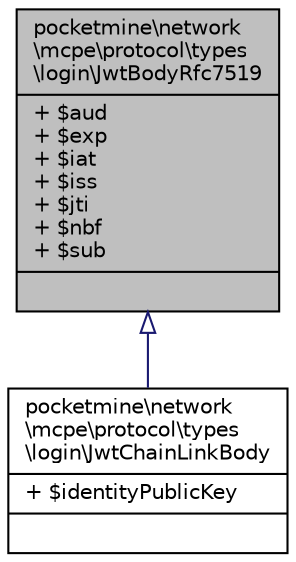 digraph "pocketmine\network\mcpe\protocol\types\login\JwtBodyRfc7519"
{
 // INTERACTIVE_SVG=YES
 // LATEX_PDF_SIZE
  edge [fontname="Helvetica",fontsize="10",labelfontname="Helvetica",labelfontsize="10"];
  node [fontname="Helvetica",fontsize="10",shape=record];
  Node1 [label="{pocketmine\\network\l\\mcpe\\protocol\\types\l\\login\\JwtBodyRfc7519\n|+ $aud\l+ $exp\l+ $iat\l+ $iss\l+ $jti\l+ $nbf\l+ $sub\l|}",height=0.2,width=0.4,color="black", fillcolor="grey75", style="filled", fontcolor="black",tooltip=" "];
  Node1 -> Node2 [dir="back",color="midnightblue",fontsize="10",style="solid",arrowtail="onormal",fontname="Helvetica"];
  Node2 [label="{pocketmine\\network\l\\mcpe\\protocol\\types\l\\login\\JwtChainLinkBody\n|+ $identityPublicKey\l|}",height=0.2,width=0.4,color="black", fillcolor="white", style="filled",URL="$df/d48/classpocketmine_1_1network_1_1mcpe_1_1protocol_1_1types_1_1login_1_1_jwt_chain_link_body.html",tooltip=" "];
}
